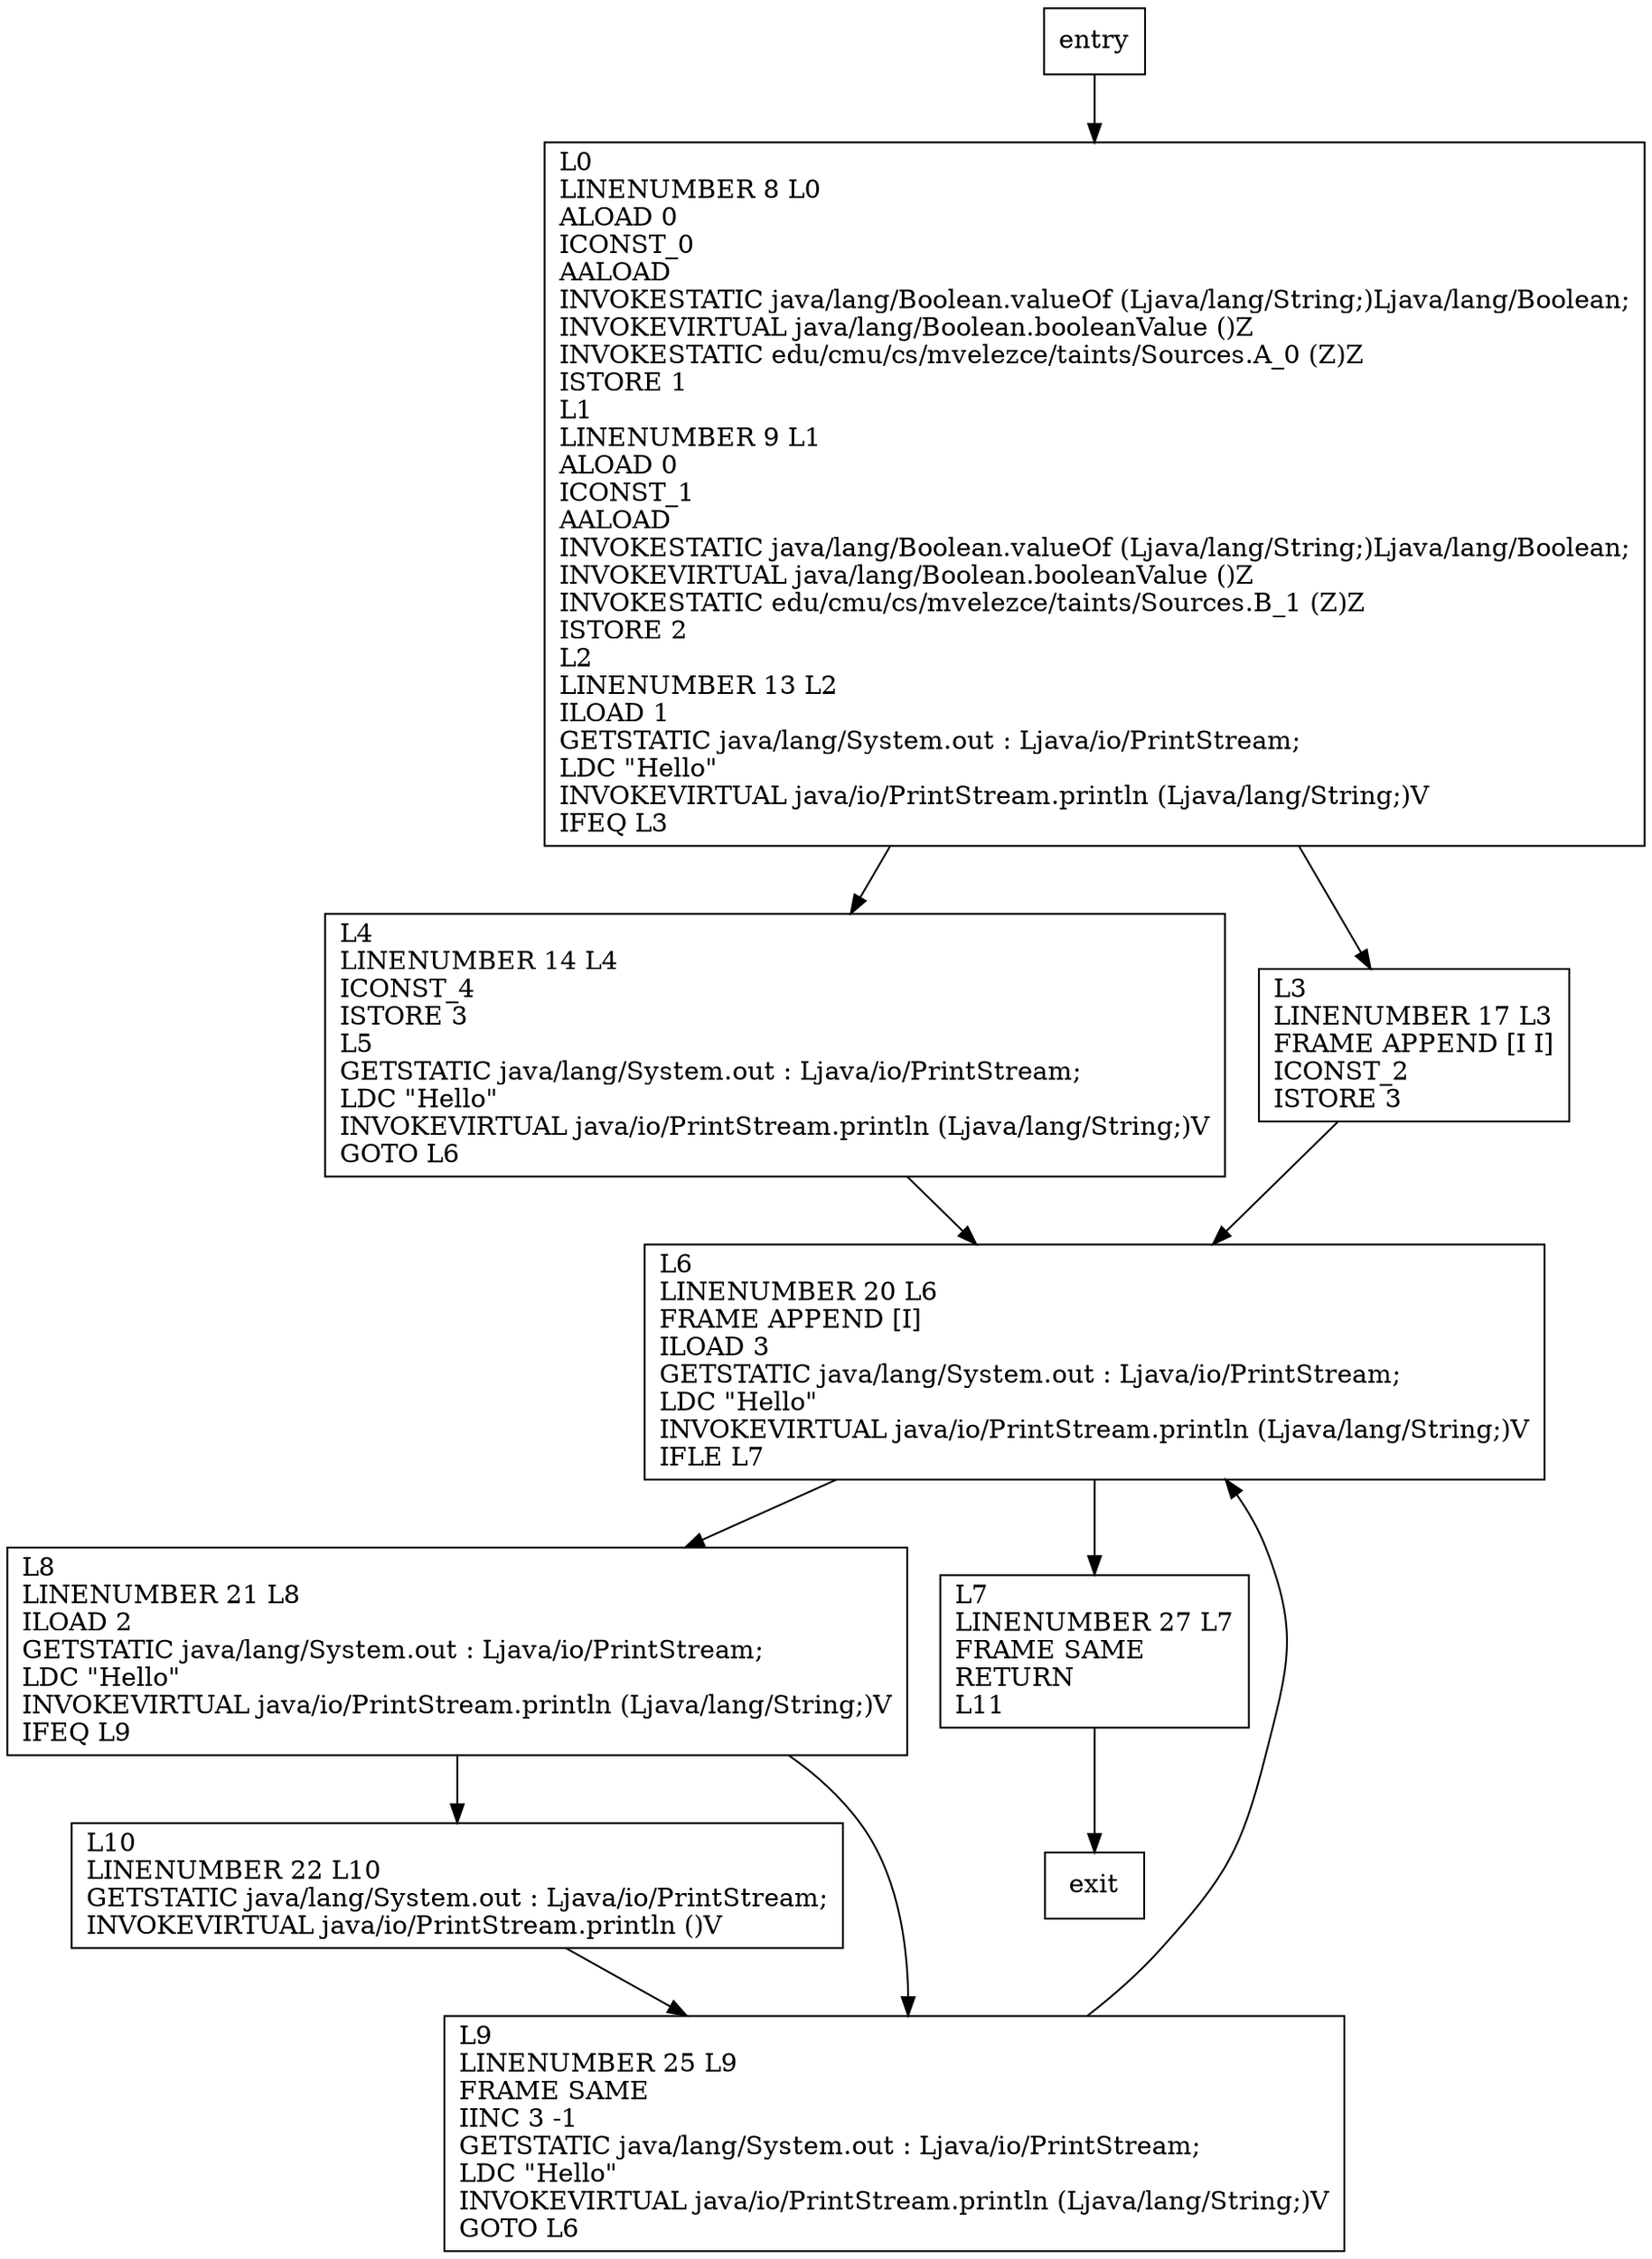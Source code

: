 digraph main {
node [shape=record];
1803093683 [label="L0\lLINENUMBER 8 L0\lALOAD 0\lICONST_0\lAALOAD\lINVOKESTATIC java/lang/Boolean.valueOf (Ljava/lang/String;)Ljava/lang/Boolean;\lINVOKEVIRTUAL java/lang/Boolean.booleanValue ()Z\lINVOKESTATIC edu/cmu/cs/mvelezce/taints/Sources.A_0 (Z)Z\lISTORE 1\lL1\lLINENUMBER 9 L1\lALOAD 0\lICONST_1\lAALOAD\lINVOKESTATIC java/lang/Boolean.valueOf (Ljava/lang/String;)Ljava/lang/Boolean;\lINVOKEVIRTUAL java/lang/Boolean.booleanValue ()Z\lINVOKESTATIC edu/cmu/cs/mvelezce/taints/Sources.B_1 (Z)Z\lISTORE 2\lL2\lLINENUMBER 13 L2\lILOAD 1\lGETSTATIC java/lang/System.out : Ljava/io/PrintStream;\lLDC \"Hello\"\lINVOKEVIRTUAL java/io/PrintStream.println (Ljava/lang/String;)V\lIFEQ L3\l"];
1761217448 [label="L10\lLINENUMBER 22 L10\lGETSTATIC java/lang/System.out : Ljava/io/PrintStream;\lINVOKEVIRTUAL java/io/PrintStream.println ()V\l"];
628064884 [label="L6\lLINENUMBER 20 L6\lFRAME APPEND [I]\lILOAD 3\lGETSTATIC java/lang/System.out : Ljava/io/PrintStream;\lLDC \"Hello\"\lINVOKEVIRTUAL java/io/PrintStream.println (Ljava/lang/String;)V\lIFLE L7\l"];
828326869 [label="L9\lLINENUMBER 25 L9\lFRAME SAME\lIINC 3 -1\lGETSTATIC java/lang/System.out : Ljava/io/PrintStream;\lLDC \"Hello\"\lINVOKEVIRTUAL java/io/PrintStream.println (Ljava/lang/String;)V\lGOTO L6\l"];
1389509050 [label="L8\lLINENUMBER 21 L8\lILOAD 2\lGETSTATIC java/lang/System.out : Ljava/io/PrintStream;\lLDC \"Hello\"\lINVOKEVIRTUAL java/io/PrintStream.println (Ljava/lang/String;)V\lIFEQ L9\l"];
962287291 [label="L4\lLINENUMBER 14 L4\lICONST_4\lISTORE 3\lL5\lGETSTATIC java/lang/System.out : Ljava/io/PrintStream;\lLDC \"Hello\"\lINVOKEVIRTUAL java/io/PrintStream.println (Ljava/lang/String;)V\lGOTO L6\l"];
109069556 [label="L7\lLINENUMBER 27 L7\lFRAME SAME\lRETURN\lL11\l"];
975033189 [label="L3\lLINENUMBER 17 L3\lFRAME APPEND [I I]\lICONST_2\lISTORE 3\l"];
entry;
exit;
1803093683 -> 962287291;
1803093683 -> 975033189;
1761217448 -> 828326869;
entry -> 1803093683;
628064884 -> 1389509050;
628064884 -> 109069556;
828326869 -> 628064884;
1389509050 -> 1761217448;
1389509050 -> 828326869;
962287291 -> 628064884;
109069556 -> exit;
975033189 -> 628064884;
}
